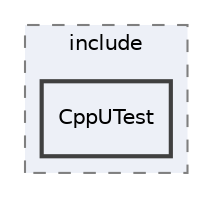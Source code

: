 digraph "Tests/include/CppUTest"
{
 // LATEX_PDF_SIZE
  edge [fontname="Helvetica",fontsize="10",labelfontname="Helvetica",labelfontsize="10"];
  node [fontname="Helvetica",fontsize="10",shape=record];
  compound=true
  subgraph clusterdir_b860ab33a3c9a12e607ec6b2289418fe {
    graph [ bgcolor="#edf0f7", pencolor="grey50", style="filled,dashed,", label="include", fontname="Helvetica", fontsize="10", URL="dir_b860ab33a3c9a12e607ec6b2289418fe.html"]
  dir_462ef909196733ec415aa20e73ae659e [shape=box, label="CppUTest", style="filled,bold,", fillcolor="#edf0f7", color="grey25", URL="dir_462ef909196733ec415aa20e73ae659e.html"];
  }
}
